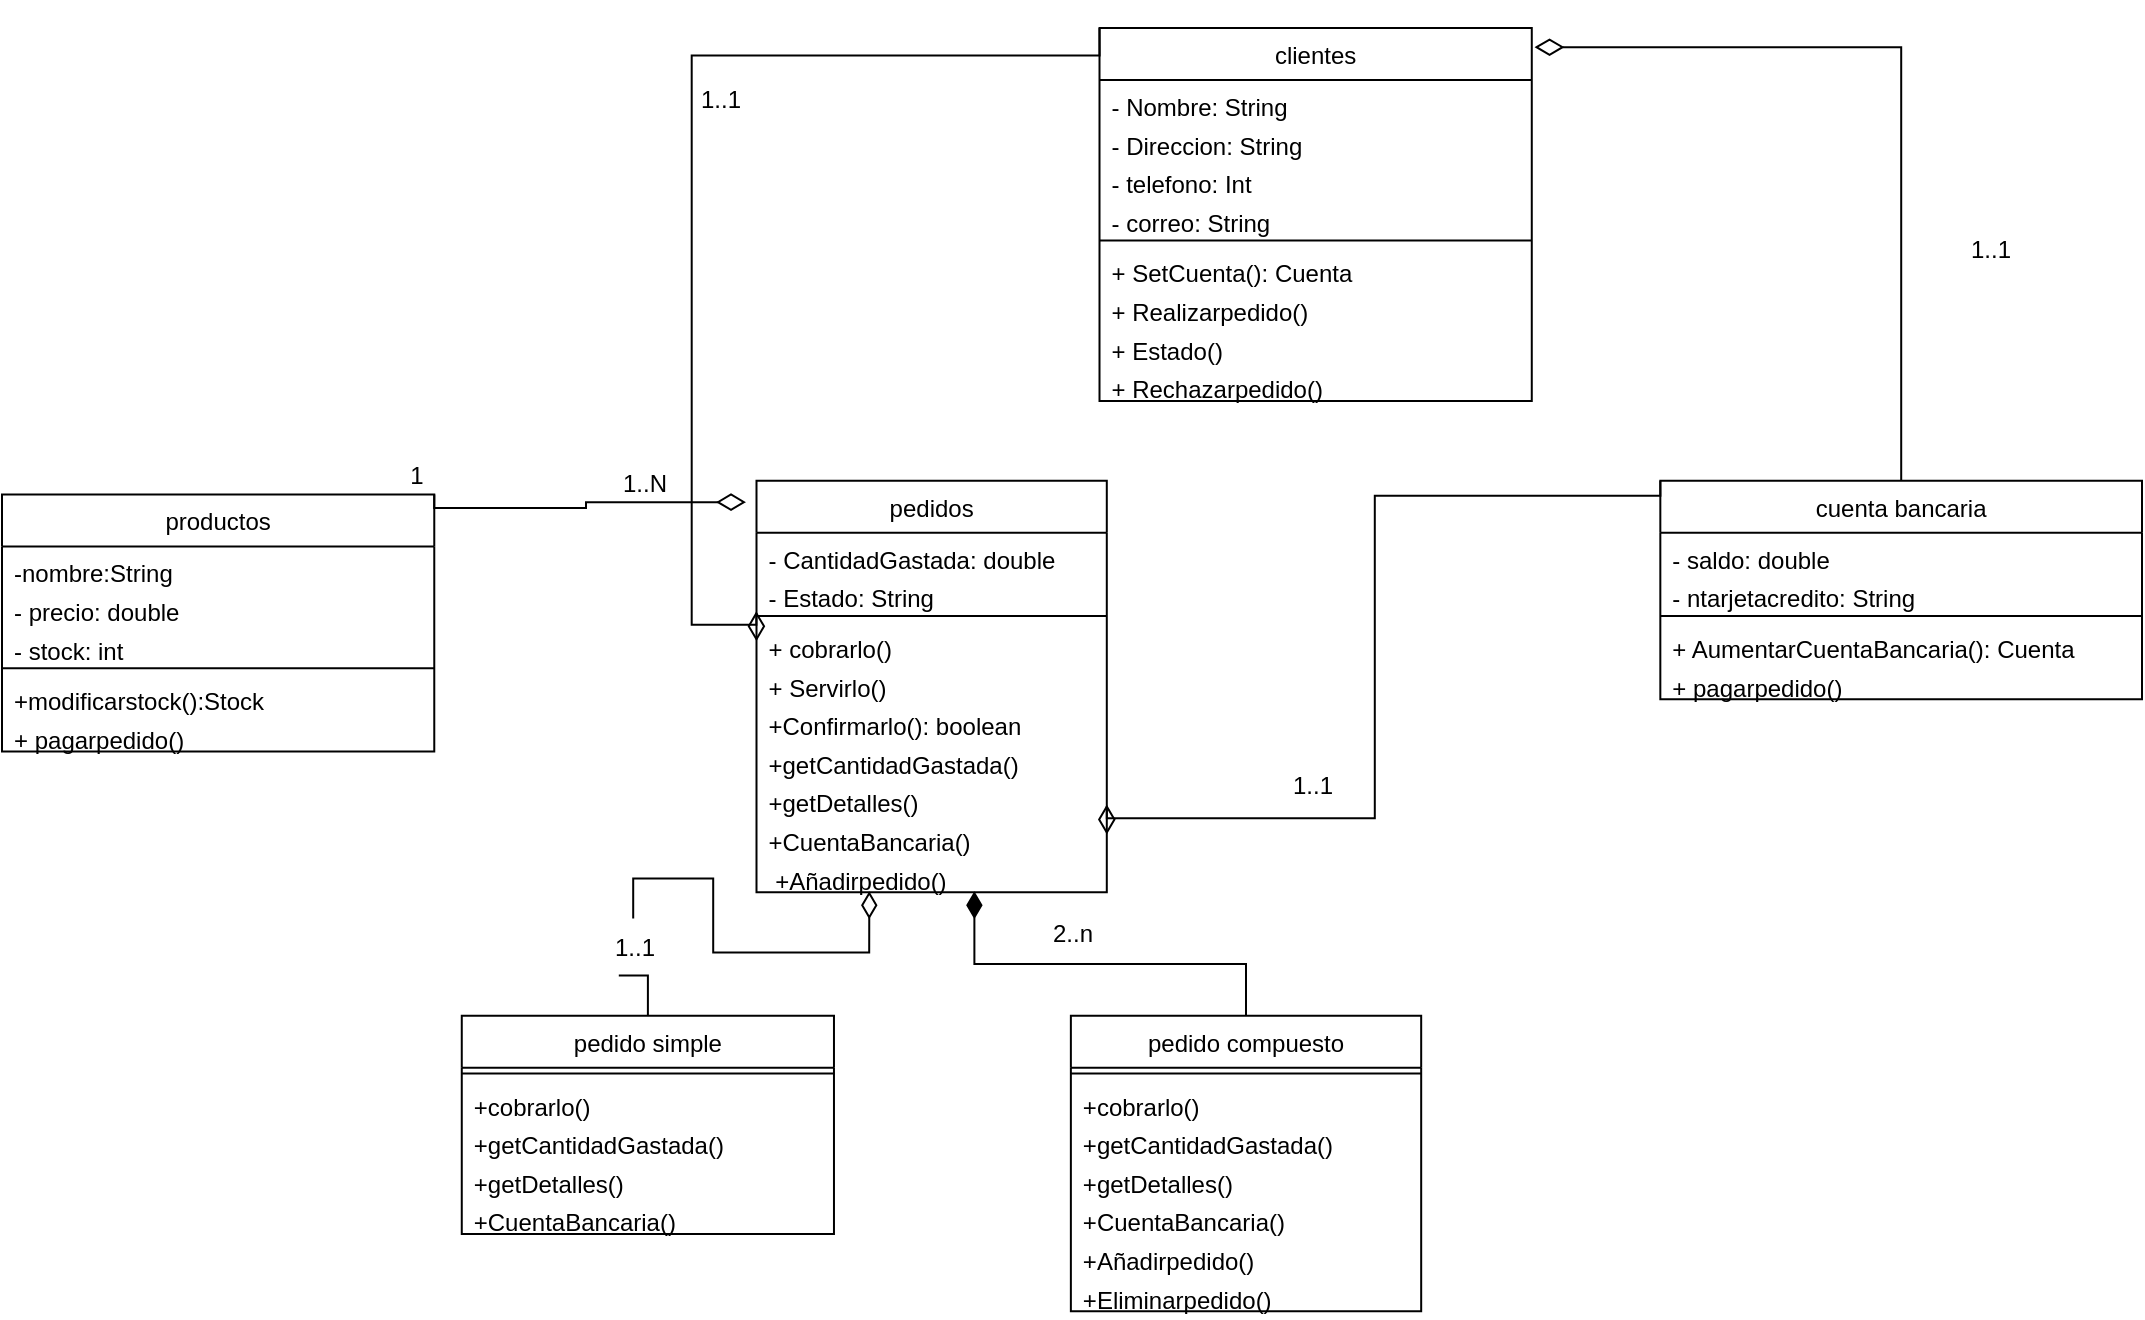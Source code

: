 <mxfile version="20.8.20" type="device"><diagram id="C5RBs43oDa-KdzZeNtuy" name="Page-1"><mxGraphModel dx="1561" dy="681" grid="1" gridSize="10" guides="1" tooltips="1" connect="1" arrows="1" fold="1" page="1" pageScale="1" pageWidth="1169" pageHeight="827" math="0" shadow="0"><root><mxCell id="WIyWlLk6GJQsqaUBKTNV-0"/><mxCell id="WIyWlLk6GJQsqaUBKTNV-1" parent="WIyWlLk6GJQsqaUBKTNV-0"/><mxCell id="lPxo7FNzEWeKD9BnmKQV-0" value="pedidos" style="swimlane;fontStyle=0;childLayout=stackLayout;horizontal=1;startSize=26;fillColor=none;horizontalStack=0;resizeParent=1;resizeParentMax=0;resizeLast=0;collapsible=1;marginBottom=0;" parent="WIyWlLk6GJQsqaUBKTNV-1" vertex="1"><mxGeometry x="427.248" y="296.374" width="175.153" height="205.797" as="geometry"><mxRectangle x="120" y="80" width="80" height="30" as="alternateBounds"/></mxGeometry></mxCell><mxCell id="lPxo7FNzEWeKD9BnmKQV-1" value="- CantidadGastada: double" style="text;strokeColor=none;fillColor=none;align=left;verticalAlign=top;spacingLeft=4;spacingRight=4;overflow=hidden;rotatable=0;points=[[0,0.5],[1,0.5]];portConstraint=eastwest;" parent="lPxo7FNzEWeKD9BnmKQV-0" vertex="1"><mxGeometry y="26" width="175.153" height="19.317" as="geometry"/></mxCell><mxCell id="lPxo7FNzEWeKD9BnmKQV-2" value="- Estado: String" style="text;strokeColor=none;fillColor=none;align=left;verticalAlign=top;spacingLeft=4;spacingRight=4;overflow=hidden;rotatable=0;points=[[0,0.5],[1,0.5]];portConstraint=eastwest;" parent="lPxo7FNzEWeKD9BnmKQV-0" vertex="1"><mxGeometry y="45.317" width="175.153" height="19.317" as="geometry"/></mxCell><mxCell id="K-aytCYC16tqSuhq2boh-0" value="" style="line;strokeWidth=1;fillColor=none;align=left;verticalAlign=middle;spacingTop=-1;spacingLeft=3;spacingRight=3;rotatable=0;labelPosition=right;points=[];portConstraint=eastwest;strokeColor=inherit;" parent="lPxo7FNzEWeKD9BnmKQV-0" vertex="1"><mxGeometry y="64.634" width="175.153" height="5.944" as="geometry"/></mxCell><mxCell id="K-aytCYC16tqSuhq2boh-1" value="+ cobrarlo()" style="text;strokeColor=none;fillColor=none;align=left;verticalAlign=top;spacingLeft=4;spacingRight=4;overflow=hidden;rotatable=0;points=[[0,0.5],[1,0.5]];portConstraint=eastwest;" parent="lPxo7FNzEWeKD9BnmKQV-0" vertex="1"><mxGeometry y="70.578" width="175.153" height="19.317" as="geometry"/></mxCell><mxCell id="K-aytCYC16tqSuhq2boh-2" value="+ Servirlo()" style="text;strokeColor=none;fillColor=none;align=left;verticalAlign=top;spacingLeft=4;spacingRight=4;overflow=hidden;rotatable=0;points=[[0,0.5],[1,0.5]];portConstraint=eastwest;" parent="lPxo7FNzEWeKD9BnmKQV-0" vertex="1"><mxGeometry y="89.895" width="175.153" height="19.317" as="geometry"/></mxCell><mxCell id="K-aytCYC16tqSuhq2boh-3" value="+Confirmarlo(): boolean" style="text;strokeColor=none;fillColor=none;align=left;verticalAlign=top;spacingLeft=4;spacingRight=4;overflow=hidden;rotatable=0;points=[[0,0.5],[1,0.5]];portConstraint=eastwest;" parent="lPxo7FNzEWeKD9BnmKQV-0" vertex="1"><mxGeometry y="109.212" width="175.153" height="19.317" as="geometry"/></mxCell><mxCell id="K-aytCYC16tqSuhq2boh-4" value="+getCantidadGastada()" style="text;strokeColor=none;fillColor=none;align=left;verticalAlign=top;spacingLeft=4;spacingRight=4;overflow=hidden;rotatable=0;points=[[0,0.5],[1,0.5]];portConstraint=eastwest;" parent="lPxo7FNzEWeKD9BnmKQV-0" vertex="1"><mxGeometry y="128.529" width="175.153" height="19.317" as="geometry"/></mxCell><mxCell id="K-aytCYC16tqSuhq2boh-5" value="+getDetalles()" style="text;strokeColor=none;fillColor=none;align=left;verticalAlign=top;spacingLeft=4;spacingRight=4;overflow=hidden;rotatable=0;points=[[0,0.5],[1,0.5]];portConstraint=eastwest;" parent="lPxo7FNzEWeKD9BnmKQV-0" vertex="1"><mxGeometry y="147.846" width="175.153" height="19.317" as="geometry"/></mxCell><mxCell id="K-aytCYC16tqSuhq2boh-6" value="+CuentaBancaria()" style="text;strokeColor=none;fillColor=none;align=left;verticalAlign=top;spacingLeft=4;spacingRight=4;overflow=hidden;rotatable=0;points=[[0,0.5],[1,0.5]];portConstraint=eastwest;" parent="lPxo7FNzEWeKD9BnmKQV-0" vertex="1"><mxGeometry y="167.163" width="175.153" height="19.317" as="geometry"/></mxCell><mxCell id="K-aytCYC16tqSuhq2boh-7" value=" +Añadirpedido()" style="text;strokeColor=none;fillColor=none;align=left;verticalAlign=top;spacingLeft=4;spacingRight=4;overflow=hidden;rotatable=0;points=[[0,0.5],[1,0.5]];portConstraint=eastwest;" parent="lPxo7FNzEWeKD9BnmKQV-0" vertex="1"><mxGeometry y="186.48" width="175.153" height="19.317" as="geometry"/></mxCell><mxCell id="K-aytCYC16tqSuhq2boh-29" style="edgeStyle=orthogonalEdgeStyle;rounded=0;orthogonalLoop=1;jettySize=auto;html=1;entryX=0.322;entryY=0.974;entryDx=0;entryDy=0;entryPerimeter=0;endArrow=diamondThin;endFill=0;endSize=11;startArrow=none;" parent="WIyWlLk6GJQsqaUBKTNV-1" source="vSt-6hc16bEkGIiMvDHh-15" target="K-aytCYC16tqSuhq2boh-7" edge="1"><mxGeometry relative="1" as="geometry"/></mxCell><mxCell id="K-aytCYC16tqSuhq2boh-8" value="pedido simple" style="swimlane;fontStyle=0;childLayout=stackLayout;horizontal=1;startSize=26;fillColor=none;horizontalStack=0;resizeParent=1;resizeParentMax=0;resizeLast=0;collapsible=1;marginBottom=0;" parent="WIyWlLk6GJQsqaUBKTNV-1" vertex="1"><mxGeometry x="279.884" y="563.839" width="186.1" height="109.211" as="geometry"><mxRectangle x="120" y="80" width="80" height="30" as="alternateBounds"/></mxGeometry></mxCell><mxCell id="K-aytCYC16tqSuhq2boh-11" value="" style="line;strokeWidth=1;fillColor=none;align=left;verticalAlign=middle;spacingTop=-1;spacingLeft=3;spacingRight=3;rotatable=0;labelPosition=right;points=[];portConstraint=eastwest;strokeColor=inherit;" parent="K-aytCYC16tqSuhq2boh-8" vertex="1"><mxGeometry y="26" width="186.1" height="5.944" as="geometry"/></mxCell><mxCell id="K-aytCYC16tqSuhq2boh-12" value="+cobrarlo()" style="text;strokeColor=none;fillColor=none;align=left;verticalAlign=top;spacingLeft=4;spacingRight=4;overflow=hidden;rotatable=0;points=[[0,0.5],[1,0.5]];portConstraint=eastwest;" parent="K-aytCYC16tqSuhq2boh-8" vertex="1"><mxGeometry y="31.944" width="186.1" height="19.317" as="geometry"/></mxCell><mxCell id="K-aytCYC16tqSuhq2boh-15" value="+getCantidadGastada()" style="text;strokeColor=none;fillColor=none;align=left;verticalAlign=top;spacingLeft=4;spacingRight=4;overflow=hidden;rotatable=0;points=[[0,0.5],[1,0.5]];portConstraint=eastwest;" parent="K-aytCYC16tqSuhq2boh-8" vertex="1"><mxGeometry y="51.261" width="186.1" height="19.317" as="geometry"/></mxCell><mxCell id="K-aytCYC16tqSuhq2boh-16" value="+getDetalles()" style="text;strokeColor=none;fillColor=none;align=left;verticalAlign=top;spacingLeft=4;spacingRight=4;overflow=hidden;rotatable=0;points=[[0,0.5],[1,0.5]];portConstraint=eastwest;" parent="K-aytCYC16tqSuhq2boh-8" vertex="1"><mxGeometry y="70.578" width="186.1" height="19.317" as="geometry"/></mxCell><mxCell id="K-aytCYC16tqSuhq2boh-17" value="+CuentaBancaria()" style="text;strokeColor=none;fillColor=none;align=left;verticalAlign=top;spacingLeft=4;spacingRight=4;overflow=hidden;rotatable=0;points=[[0,0.5],[1,0.5]];portConstraint=eastwest;" parent="K-aytCYC16tqSuhq2boh-8" vertex="1"><mxGeometry y="89.895" width="186.1" height="19.317" as="geometry"/></mxCell><mxCell id="K-aytCYC16tqSuhq2boh-30" style="edgeStyle=orthogonalEdgeStyle;rounded=0;orthogonalLoop=1;jettySize=auto;html=1;entryX=0.622;entryY=0.974;entryDx=0;entryDy=0;entryPerimeter=0;endArrow=diamondThin;endFill=1;strokeWidth=1;endSize=11;" parent="WIyWlLk6GJQsqaUBKTNV-1" source="K-aytCYC16tqSuhq2boh-19" target="K-aytCYC16tqSuhq2boh-7" edge="1"><mxGeometry relative="1" as="geometry"/></mxCell><mxCell id="K-aytCYC16tqSuhq2boh-19" value="pedido compuesto" style="swimlane;fontStyle=0;childLayout=stackLayout;horizontal=1;startSize=26;fillColor=none;horizontalStack=0;resizeParent=1;resizeParentMax=0;resizeLast=0;collapsible=1;marginBottom=0;" parent="WIyWlLk6GJQsqaUBKTNV-1" vertex="1"><mxGeometry x="584.436" y="563.839" width="175.153" height="147.845" as="geometry"><mxRectangle x="120" y="80" width="80" height="30" as="alternateBounds"/></mxGeometry></mxCell><mxCell id="K-aytCYC16tqSuhq2boh-22" value="" style="line;strokeWidth=1;fillColor=none;align=left;verticalAlign=middle;spacingTop=-1;spacingLeft=3;spacingRight=3;rotatable=0;labelPosition=right;points=[];portConstraint=eastwest;strokeColor=inherit;" parent="K-aytCYC16tqSuhq2boh-19" vertex="1"><mxGeometry y="26" width="175.153" height="5.944" as="geometry"/></mxCell><mxCell id="K-aytCYC16tqSuhq2boh-23" value="+cobrarlo()" style="text;strokeColor=none;fillColor=none;align=left;verticalAlign=top;spacingLeft=4;spacingRight=4;overflow=hidden;rotatable=0;points=[[0,0.5],[1,0.5]];portConstraint=eastwest;" parent="K-aytCYC16tqSuhq2boh-19" vertex="1"><mxGeometry y="31.944" width="175.153" height="19.317" as="geometry"/></mxCell><mxCell id="K-aytCYC16tqSuhq2boh-24" value="+getCantidadGastada()" style="text;strokeColor=none;fillColor=none;align=left;verticalAlign=top;spacingLeft=4;spacingRight=4;overflow=hidden;rotatable=0;points=[[0,0.5],[1,0.5]];portConstraint=eastwest;" parent="K-aytCYC16tqSuhq2boh-19" vertex="1"><mxGeometry y="51.261" width="175.153" height="19.317" as="geometry"/></mxCell><mxCell id="K-aytCYC16tqSuhq2boh-25" value="+getDetalles()" style="text;strokeColor=none;fillColor=none;align=left;verticalAlign=top;spacingLeft=4;spacingRight=4;overflow=hidden;rotatable=0;points=[[0,0.5],[1,0.5]];portConstraint=eastwest;" parent="K-aytCYC16tqSuhq2boh-19" vertex="1"><mxGeometry y="70.578" width="175.153" height="19.317" as="geometry"/></mxCell><mxCell id="K-aytCYC16tqSuhq2boh-26" value="+CuentaBancaria()" style="text;strokeColor=none;fillColor=none;align=left;verticalAlign=top;spacingLeft=4;spacingRight=4;overflow=hidden;rotatable=0;points=[[0,0.5],[1,0.5]];portConstraint=eastwest;" parent="K-aytCYC16tqSuhq2boh-19" vertex="1"><mxGeometry y="89.895" width="175.153" height="19.317" as="geometry"/></mxCell><mxCell id="K-aytCYC16tqSuhq2boh-27" value="+Añadirpedido()" style="text;strokeColor=none;fillColor=none;align=left;verticalAlign=top;spacingLeft=4;spacingRight=4;overflow=hidden;rotatable=0;points=[[0,0.5],[1,0.5]];portConstraint=eastwest;" parent="K-aytCYC16tqSuhq2boh-19" vertex="1"><mxGeometry y="109.211" width="175.153" height="19.317" as="geometry"/></mxCell><mxCell id="K-aytCYC16tqSuhq2boh-28" value="+Eliminarpedido()" style="text;strokeColor=none;fillColor=none;align=left;verticalAlign=top;spacingLeft=4;spacingRight=4;overflow=hidden;rotatable=0;points=[[0,0.5],[1,0.5]];portConstraint=eastwest;" parent="K-aytCYC16tqSuhq2boh-19" vertex="1"><mxGeometry y="128.528" width="175.153" height="19.317" as="geometry"/></mxCell><mxCell id="K-aytCYC16tqSuhq2boh-31" value="2..n" style="text;html=1;align=center;verticalAlign=middle;resizable=0;points=[];autosize=1;strokeColor=none;fillColor=none;" parent="WIyWlLk6GJQsqaUBKTNV-1" vertex="1"><mxGeometry x="564.788" y="508.117" width="40" height="30" as="geometry"/></mxCell><mxCell id="vSt-6hc16bEkGIiMvDHh-0" style="edgeStyle=orthogonalEdgeStyle;rounded=0;orthogonalLoop=1;jettySize=auto;html=1;exitX=0;exitY=0;exitDx=0;exitDy=0;entryX=1;entryY=0.5;entryDx=0;entryDy=0;strokeWidth=1;endSize=12;endArrow=diamondThin;endFill=0;" edge="1" parent="WIyWlLk6GJQsqaUBKTNV-1" source="K-aytCYC16tqSuhq2boh-32" target="K-aytCYC16tqSuhq2boh-6"><mxGeometry relative="1" as="geometry"><Array as="points"><mxPoint x="878.688" y="303.92"/><mxPoint x="736.376" y="303.92"/><mxPoint x="736.376" y="465.126"/></Array></mxGeometry></mxCell><mxCell id="vSt-6hc16bEkGIiMvDHh-8" style="edgeStyle=orthogonalEdgeStyle;rounded=0;orthogonalLoop=1;jettySize=auto;html=1;strokeWidth=1;endArrow=diamondThin;endFill=0;endSize=12;" edge="1" parent="WIyWlLk6GJQsqaUBKTNV-1" source="K-aytCYC16tqSuhq2boh-32"><mxGeometry relative="1" as="geometry"><mxPoint x="816.289" y="79.603" as="targetPoint"/><Array as="points"><mxPoint x="999.105" y="79.603"/></Array></mxGeometry></mxCell><mxCell id="K-aytCYC16tqSuhq2boh-32" value="cuenta bancaria" style="swimlane;fontStyle=0;childLayout=stackLayout;horizontal=1;startSize=26;fillColor=none;horizontalStack=0;resizeParent=1;resizeParentMax=0;resizeLast=0;collapsible=1;marginBottom=0;" parent="WIyWlLk6GJQsqaUBKTNV-1" vertex="1"><mxGeometry x="879.165" y="296.374" width="240.835" height="109.212" as="geometry"><mxRectangle x="120" y="80" width="80" height="30" as="alternateBounds"/></mxGeometry></mxCell><mxCell id="K-aytCYC16tqSuhq2boh-33" value="- saldo: double" style="text;strokeColor=none;fillColor=none;align=left;verticalAlign=top;spacingLeft=4;spacingRight=4;overflow=hidden;rotatable=0;points=[[0,0.5],[1,0.5]];portConstraint=eastwest;" parent="K-aytCYC16tqSuhq2boh-32" vertex="1"><mxGeometry y="26" width="240.835" height="19.317" as="geometry"/></mxCell><mxCell id="K-aytCYC16tqSuhq2boh-34" value="- ntarjetacredito: String" style="text;strokeColor=none;fillColor=none;align=left;verticalAlign=top;spacingLeft=4;spacingRight=4;overflow=hidden;rotatable=0;points=[[0,0.5],[1,0.5]];portConstraint=eastwest;" parent="K-aytCYC16tqSuhq2boh-32" vertex="1"><mxGeometry y="45.317" width="240.835" height="19.317" as="geometry"/></mxCell><mxCell id="K-aytCYC16tqSuhq2boh-35" value="" style="line;strokeWidth=1;fillColor=none;align=left;verticalAlign=middle;spacingTop=-1;spacingLeft=3;spacingRight=3;rotatable=0;labelPosition=right;points=[];portConstraint=eastwest;strokeColor=inherit;" parent="K-aytCYC16tqSuhq2boh-32" vertex="1"><mxGeometry y="64.634" width="240.835" height="5.944" as="geometry"/></mxCell><mxCell id="K-aytCYC16tqSuhq2boh-39" value="+ AumentarCuentaBancaria(): Cuenta" style="text;strokeColor=none;fillColor=none;align=left;verticalAlign=top;spacingLeft=4;spacingRight=4;overflow=hidden;rotatable=0;points=[[0,0.5],[1,0.5]];portConstraint=eastwest;" parent="K-aytCYC16tqSuhq2boh-32" vertex="1"><mxGeometry y="70.578" width="240.835" height="19.317" as="geometry"/></mxCell><mxCell id="K-aytCYC16tqSuhq2boh-40" value="+ pagarpedido()" style="text;strokeColor=none;fillColor=none;align=left;verticalAlign=top;spacingLeft=4;spacingRight=4;overflow=hidden;rotatable=0;points=[[0,0.5],[1,0.5]];portConstraint=eastwest;" parent="K-aytCYC16tqSuhq2boh-32" vertex="1"><mxGeometry y="89.895" width="240.835" height="19.317" as="geometry"/></mxCell><mxCell id="vSt-6hc16bEkGIiMvDHh-9" style="edgeStyle=orthogonalEdgeStyle;rounded=0;orthogonalLoop=1;jettySize=auto;html=1;exitX=0;exitY=0;exitDx=0;exitDy=0;entryX=0;entryY=0.5;entryDx=0;entryDy=0;strokeWidth=1;endArrow=diamondThin;endFill=0;endSize=12;" edge="1" parent="WIyWlLk6GJQsqaUBKTNV-1" source="K-aytCYC16tqSuhq2boh-41" target="K-aytCYC16tqSuhq2boh-1"><mxGeometry relative="1" as="geometry"><Array as="points"><mxPoint x="598.443" y="83.719"/><mxPoint x="394.828" y="83.719"/><mxPoint x="394.828" y="368.402"/></Array></mxGeometry></mxCell><mxCell id="K-aytCYC16tqSuhq2boh-41" value="clientes" style="swimlane;fontStyle=0;childLayout=stackLayout;horizontal=1;startSize=26;fillColor=none;horizontalStack=0;resizeParent=1;resizeParentMax=0;resizeLast=0;collapsible=1;marginBottom=0;" parent="WIyWlLk6GJQsqaUBKTNV-1" vertex="1"><mxGeometry x="598.756" y="70" width="216.134" height="186.479" as="geometry"><mxRectangle x="120" y="80" width="80" height="30" as="alternateBounds"/></mxGeometry></mxCell><mxCell id="K-aytCYC16tqSuhq2boh-42" value="- Nombre: String" style="text;strokeColor=none;fillColor=none;align=left;verticalAlign=top;spacingLeft=4;spacingRight=4;overflow=hidden;rotatable=0;points=[[0,0.5],[1,0.5]];portConstraint=eastwest;" parent="K-aytCYC16tqSuhq2boh-41" vertex="1"><mxGeometry y="26" width="216.134" height="19.317" as="geometry"/></mxCell><mxCell id="K-aytCYC16tqSuhq2boh-43" value="- Direccion: String" style="text;strokeColor=none;fillColor=none;align=left;verticalAlign=top;spacingLeft=4;spacingRight=4;overflow=hidden;rotatable=0;points=[[0,0.5],[1,0.5]];portConstraint=eastwest;" parent="K-aytCYC16tqSuhq2boh-41" vertex="1"><mxGeometry y="45.317" width="216.134" height="19.317" as="geometry"/></mxCell><mxCell id="K-aytCYC16tqSuhq2boh-47" value="- telefono: Int" style="text;strokeColor=none;fillColor=none;align=left;verticalAlign=top;spacingLeft=4;spacingRight=4;overflow=hidden;rotatable=0;points=[[0,0.5],[1,0.5]];portConstraint=eastwest;" parent="K-aytCYC16tqSuhq2boh-41" vertex="1"><mxGeometry y="64.634" width="216.134" height="19.317" as="geometry"/></mxCell><mxCell id="K-aytCYC16tqSuhq2boh-48" value="- correo: String" style="text;strokeColor=none;fillColor=none;align=left;verticalAlign=top;spacingLeft=4;spacingRight=4;overflow=hidden;rotatable=0;points=[[0,0.5],[1,0.5]];portConstraint=eastwest;" parent="K-aytCYC16tqSuhq2boh-41" vertex="1"><mxGeometry y="83.951" width="216.134" height="19.317" as="geometry"/></mxCell><mxCell id="K-aytCYC16tqSuhq2boh-44" value="" style="line;strokeWidth=1;fillColor=none;align=left;verticalAlign=middle;spacingTop=-1;spacingLeft=3;spacingRight=3;rotatable=0;labelPosition=right;points=[];portConstraint=eastwest;strokeColor=inherit;" parent="K-aytCYC16tqSuhq2boh-41" vertex="1"><mxGeometry y="103.268" width="216.134" height="5.944" as="geometry"/></mxCell><mxCell id="K-aytCYC16tqSuhq2boh-45" value="+ SetCuenta(): Cuenta" style="text;strokeColor=none;fillColor=none;align=left;verticalAlign=top;spacingLeft=4;spacingRight=4;overflow=hidden;rotatable=0;points=[[0,0.5],[1,0.5]];portConstraint=eastwest;" parent="K-aytCYC16tqSuhq2boh-41" vertex="1"><mxGeometry y="109.211" width="216.134" height="19.317" as="geometry"/></mxCell><mxCell id="K-aytCYC16tqSuhq2boh-46" value="+ Realizarpedido()" style="text;strokeColor=none;fillColor=none;align=left;verticalAlign=top;spacingLeft=4;spacingRight=4;overflow=hidden;rotatable=0;points=[[0,0.5],[1,0.5]];portConstraint=eastwest;" parent="K-aytCYC16tqSuhq2boh-41" vertex="1"><mxGeometry y="128.528" width="216.134" height="19.317" as="geometry"/></mxCell><mxCell id="K-aytCYC16tqSuhq2boh-49" value="+ Estado()" style="text;strokeColor=none;fillColor=none;align=left;verticalAlign=top;spacingLeft=4;spacingRight=4;overflow=hidden;rotatable=0;points=[[0,0.5],[1,0.5]];portConstraint=eastwest;" parent="K-aytCYC16tqSuhq2boh-41" vertex="1"><mxGeometry y="147.845" width="216.134" height="19.317" as="geometry"/></mxCell><mxCell id="K-aytCYC16tqSuhq2boh-50" value="+ Rechazarpedido()" style="text;strokeColor=none;fillColor=none;align=left;verticalAlign=top;spacingLeft=4;spacingRight=4;overflow=hidden;rotatable=0;points=[[0,0.5],[1,0.5]];portConstraint=eastwest;" parent="K-aytCYC16tqSuhq2boh-41" vertex="1"><mxGeometry y="167.162" width="216.134" height="19.317" as="geometry"/></mxCell><mxCell id="vSt-6hc16bEkGIiMvDHh-10" style="edgeStyle=orthogonalEdgeStyle;rounded=0;orthogonalLoop=1;jettySize=auto;html=1;exitX=1;exitY=0;exitDx=0;exitDy=0;entryX=-0.03;entryY=0.052;entryDx=0;entryDy=0;entryPerimeter=0;strokeWidth=1;endArrow=diamondThin;endFill=0;endSize=12;" edge="1" parent="WIyWlLk6GJQsqaUBKTNV-1" source="K-aytCYC16tqSuhq2boh-51" target="lPxo7FNzEWeKD9BnmKQV-0"><mxGeometry relative="1" as="geometry"><Array as="points"><mxPoint x="266" y="310"/><mxPoint x="342" y="310"/><mxPoint x="342" y="307"/></Array></mxGeometry></mxCell><mxCell id="K-aytCYC16tqSuhq2boh-51" value="productos" style="swimlane;fontStyle=0;childLayout=stackLayout;horizontal=1;startSize=26;fillColor=none;horizontalStack=0;resizeParent=1;resizeParentMax=0;resizeLast=0;collapsible=1;marginBottom=0;" parent="WIyWlLk6GJQsqaUBKTNV-1" vertex="1"><mxGeometry x="50" y="303.23" width="216.134" height="128.528" as="geometry"><mxRectangle x="120" y="80" width="80" height="30" as="alternateBounds"/></mxGeometry></mxCell><mxCell id="K-aytCYC16tqSuhq2boh-52" value="-nombre:String" style="text;strokeColor=none;fillColor=none;align=left;verticalAlign=top;spacingLeft=4;spacingRight=4;overflow=hidden;rotatable=0;points=[[0,0.5],[1,0.5]];portConstraint=eastwest;" parent="K-aytCYC16tqSuhq2boh-51" vertex="1"><mxGeometry y="26" width="216.134" height="19.317" as="geometry"/></mxCell><mxCell id="K-aytCYC16tqSuhq2boh-53" value="- precio: double" style="text;strokeColor=none;fillColor=none;align=left;verticalAlign=top;spacingLeft=4;spacingRight=4;overflow=hidden;rotatable=0;points=[[0,0.5],[1,0.5]];portConstraint=eastwest;" parent="K-aytCYC16tqSuhq2boh-51" vertex="1"><mxGeometry y="45.317" width="216.134" height="19.317" as="geometry"/></mxCell><mxCell id="K-aytCYC16tqSuhq2boh-57" value="- stock: int" style="text;strokeColor=none;fillColor=none;align=left;verticalAlign=top;spacingLeft=4;spacingRight=4;overflow=hidden;rotatable=0;points=[[0,0.5],[1,0.5]];portConstraint=eastwest;" parent="K-aytCYC16tqSuhq2boh-51" vertex="1"><mxGeometry y="64.634" width="216.134" height="19.317" as="geometry"/></mxCell><mxCell id="K-aytCYC16tqSuhq2boh-54" value="" style="line;strokeWidth=1;fillColor=none;align=left;verticalAlign=middle;spacingTop=-1;spacingLeft=3;spacingRight=3;rotatable=0;labelPosition=right;points=[];portConstraint=eastwest;strokeColor=inherit;" parent="K-aytCYC16tqSuhq2boh-51" vertex="1"><mxGeometry y="83.951" width="216.134" height="5.944" as="geometry"/></mxCell><mxCell id="K-aytCYC16tqSuhq2boh-55" value="+modificarstock():Stock" style="text;strokeColor=none;fillColor=none;align=left;verticalAlign=top;spacingLeft=4;spacingRight=4;overflow=hidden;rotatable=0;points=[[0,0.5],[1,0.5]];portConstraint=eastwest;" parent="K-aytCYC16tqSuhq2boh-51" vertex="1"><mxGeometry y="89.895" width="216.134" height="19.317" as="geometry"/></mxCell><mxCell id="K-aytCYC16tqSuhq2boh-56" value="+ pagarpedido()" style="text;strokeColor=none;fillColor=none;align=left;verticalAlign=top;spacingLeft=4;spacingRight=4;overflow=hidden;rotatable=0;points=[[0,0.5],[1,0.5]];portConstraint=eastwest;" parent="K-aytCYC16tqSuhq2boh-51" vertex="1"><mxGeometry y="109.211" width="216.134" height="19.317" as="geometry"/></mxCell><mxCell id="vSt-6hc16bEkGIiMvDHh-6" value="1..1" style="text;html=1;align=center;verticalAlign=middle;resizable=0;points=[];autosize=1;strokeColor=none;fillColor=none;" vertex="1" parent="WIyWlLk6GJQsqaUBKTNV-1"><mxGeometry x="1024.283" y="166.037" width="40" height="30" as="geometry"/></mxCell><mxCell id="vSt-6hc16bEkGIiMvDHh-7" value="1..1" style="text;html=1;align=center;verticalAlign=middle;resizable=0;points=[];autosize=1;strokeColor=none;fillColor=none;" vertex="1" parent="WIyWlLk6GJQsqaUBKTNV-1"><mxGeometry x="684.925" y="433.571" width="40" height="30" as="geometry"/></mxCell><mxCell id="vSt-6hc16bEkGIiMvDHh-11" value="1" style="text;html=1;align=center;verticalAlign=middle;resizable=0;points=[];autosize=1;strokeColor=none;fillColor=none;" vertex="1" parent="WIyWlLk6GJQsqaUBKTNV-1"><mxGeometry x="241.569" y="279.224" width="30" height="30" as="geometry"/></mxCell><mxCell id="vSt-6hc16bEkGIiMvDHh-12" value="1..N" style="text;html=1;align=center;verticalAlign=middle;resizable=0;points=[];autosize=1;strokeColor=none;fillColor=none;" vertex="1" parent="WIyWlLk6GJQsqaUBKTNV-1"><mxGeometry x="345.566" y="282.654" width="50" height="30" as="geometry"/></mxCell><mxCell id="vSt-6hc16bEkGIiMvDHh-16" value="" style="edgeStyle=orthogonalEdgeStyle;rounded=0;orthogonalLoop=1;jettySize=auto;html=1;entryX=0.322;entryY=0.974;entryDx=0;entryDy=0;entryPerimeter=0;endArrow=none;endFill=0;endSize=11;" edge="1" parent="WIyWlLk6GJQsqaUBKTNV-1" source="K-aytCYC16tqSuhq2boh-8" target="vSt-6hc16bEkGIiMvDHh-15"><mxGeometry relative="1" as="geometry"><mxPoint x="372.934" y="563.907" as="sourcePoint"/><mxPoint x="483.499" y="493.251" as="targetPoint"/></mxGeometry></mxCell><mxCell id="vSt-6hc16bEkGIiMvDHh-15" value="1..1" style="text;html=1;align=center;verticalAlign=middle;resizable=0;points=[];autosize=1;strokeColor=none;fillColor=none;" vertex="1" parent="WIyWlLk6GJQsqaUBKTNV-1"><mxGeometry x="345.566" y="515.203" width="40" height="30" as="geometry"/></mxCell><mxCell id="vSt-6hc16bEkGIiMvDHh-17" value="1..1" style="text;html=1;align=center;verticalAlign=middle;resizable=0;points=[];autosize=1;strokeColor=none;fillColor=none;" vertex="1" parent="WIyWlLk6GJQsqaUBKTNV-1"><mxGeometry x="389.354" y="90.579" width="40" height="30" as="geometry"/></mxCell></root></mxGraphModel></diagram></mxfile>